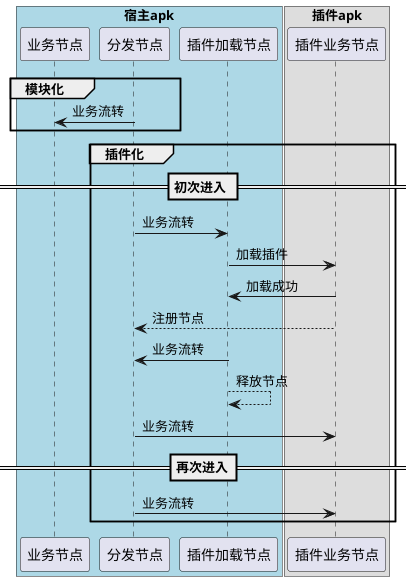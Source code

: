 @startuml
'https://plantuml.com/sequence-diagram

box "宿主apk" #LightBlue
participant 业务节点
participant 分发节点
participant 插件加载节点
end box
box "插件apk"
participant 插件业务节点
end box

group 模块化
业务节点 <- 分发节点: 业务流转
end
group 插件化
== 初次进入 ==
分发节点 -> 插件加载节点: 业务流转
插件加载节点 -> 插件业务节点: 加载插件
插件加载节点 <- 插件业务节点: 加载成功
插件业务节点 --> 分发节点: 注册节点
插件加载节点 -> 分发节点: 业务流转
插件加载节点 --> 插件加载节点: 释放节点
分发节点 -> 插件业务节点: 业务流转
== 再次进入==
分发节点 -> 插件业务节点: 业务流转
end
@enduml